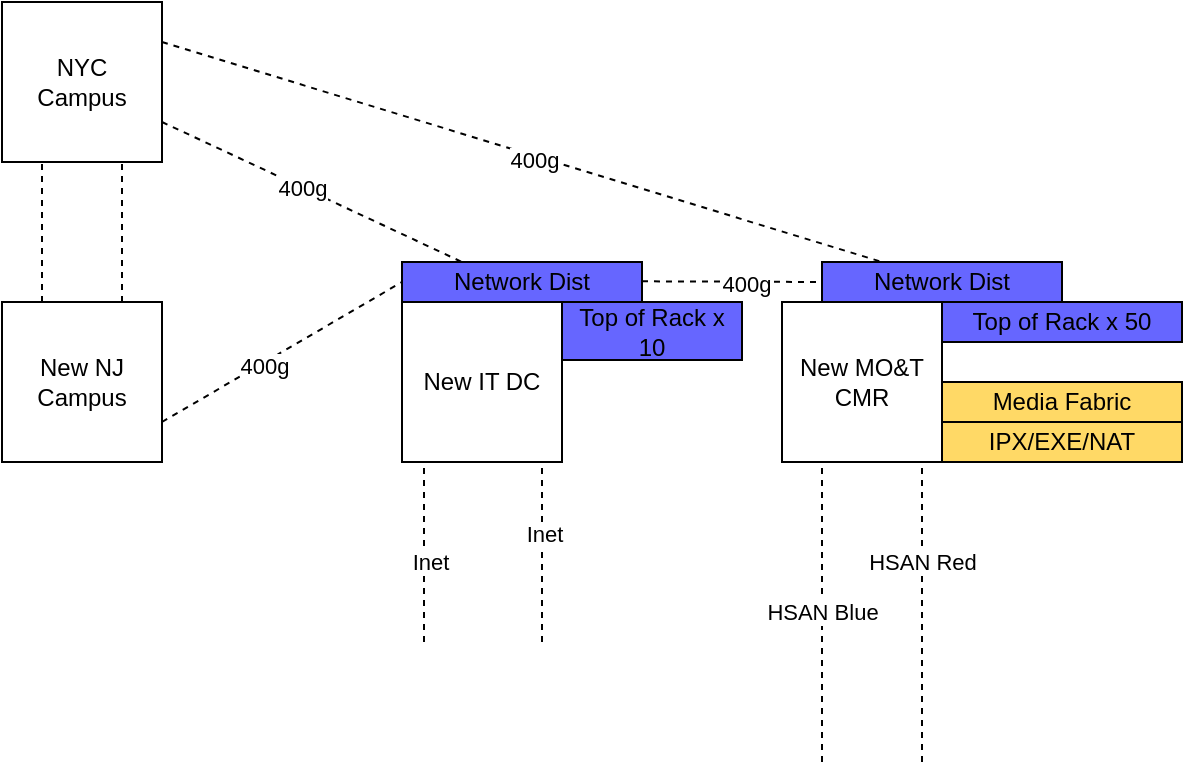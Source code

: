 <mxfile version="24.2.2" type="github">
  <diagram name="Page-1" id="822b0af5-4adb-64df-f703-e8dfc1f81529">
    <mxGraphModel dx="803" dy="410" grid="1" gridSize="10" guides="1" tooltips="1" connect="1" arrows="1" fold="1" page="1" pageScale="1" pageWidth="1100" pageHeight="850" background="none" math="0" shadow="0">
      <root>
        <mxCell id="0" />
        <mxCell id="1" parent="0" />
        <mxCell id="_0_Oxnv7YHFVLghpyNOd-2" value="&lt;div&gt;New IT DC&lt;/div&gt;" style="whiteSpace=wrap;html=1;aspect=fixed;" parent="1" vertex="1">
          <mxGeometry x="450" y="290" width="80" height="80" as="geometry" />
        </mxCell>
        <mxCell id="_0_Oxnv7YHFVLghpyNOd-3" value="&lt;div&gt;New MO&amp;amp;T CMR&lt;/div&gt;" style="whiteSpace=wrap;html=1;aspect=fixed;" parent="1" vertex="1">
          <mxGeometry x="640" y="290" width="80" height="80" as="geometry" />
        </mxCell>
        <mxCell id="_0_Oxnv7YHFVLghpyNOd-4" value="HSAN Blue" style="endArrow=none;dashed=1;html=1;rounded=0;" parent="1" edge="1">
          <mxGeometry x="0.002" width="50" height="50" relative="1" as="geometry">
            <mxPoint x="660" y="520" as="sourcePoint" />
            <mxPoint x="660" y="370" as="targetPoint" />
            <mxPoint as="offset" />
          </mxGeometry>
        </mxCell>
        <mxCell id="_0_Oxnv7YHFVLghpyNOd-5" value="" style="endArrow=none;dashed=1;html=1;rounded=0;exitX=1;exitY=0.25;exitDx=0;exitDy=0;entryX=0.25;entryY=0;entryDx=0;entryDy=0;" parent="1" source="_0_Oxnv7YHFVLghpyNOd-22" target="_VsdmuJrzBmnCs7lHmpX-2" edge="1">
          <mxGeometry width="50" height="50" relative="1" as="geometry">
            <mxPoint x="590" y="380" as="sourcePoint" />
            <mxPoint x="640" y="330" as="targetPoint" />
          </mxGeometry>
        </mxCell>
        <mxCell id="_0_Oxnv7YHFVLghpyNOd-13" value="400g" style="edgeLabel;html=1;align=center;verticalAlign=middle;resizable=0;points=[];" parent="_0_Oxnv7YHFVLghpyNOd-5" vertex="1" connectable="0">
          <mxGeometry x="0.036" y="-2" relative="1" as="geometry">
            <mxPoint as="offset" />
          </mxGeometry>
        </mxCell>
        <mxCell id="_0_Oxnv7YHFVLghpyNOd-6" value="" style="endArrow=none;dashed=1;html=1;rounded=0;exitX=1;exitY=0.75;exitDx=0;exitDy=0;entryX=0.25;entryY=0;entryDx=0;entryDy=0;" parent="1" source="_0_Oxnv7YHFVLghpyNOd-22" target="_VsdmuJrzBmnCs7lHmpX-3" edge="1">
          <mxGeometry width="50" height="50" relative="1" as="geometry">
            <mxPoint x="400" y="380" as="sourcePoint" />
            <mxPoint x="450" y="330" as="targetPoint" />
            <Array as="points" />
          </mxGeometry>
        </mxCell>
        <mxCell id="_0_Oxnv7YHFVLghpyNOd-12" value="400g" style="edgeLabel;html=1;align=center;verticalAlign=middle;resizable=0;points=[];" parent="_0_Oxnv7YHFVLghpyNOd-6" vertex="1" connectable="0">
          <mxGeometry x="-0.067" relative="1" as="geometry">
            <mxPoint as="offset" />
          </mxGeometry>
        </mxCell>
        <mxCell id="_0_Oxnv7YHFVLghpyNOd-7" value="" style="endArrow=none;dashed=1;html=1;rounded=0;entryX=0;entryY=0.5;entryDx=0;entryDy=0;exitX=1;exitY=0.75;exitDx=0;exitDy=0;" parent="1" target="_VsdmuJrzBmnCs7lHmpX-3" edge="1">
          <mxGeometry width="50" height="50" relative="1" as="geometry">
            <mxPoint x="330" y="350" as="sourcePoint" />
            <mxPoint x="400" y="450" as="targetPoint" />
          </mxGeometry>
        </mxCell>
        <mxCell id="_0_Oxnv7YHFVLghpyNOd-11" value="400g" style="edgeLabel;html=1;align=center;verticalAlign=middle;resizable=0;points=[];" parent="_0_Oxnv7YHFVLghpyNOd-7" vertex="1" connectable="0">
          <mxGeometry x="-0.167" y="-1" relative="1" as="geometry">
            <mxPoint as="offset" />
          </mxGeometry>
        </mxCell>
        <mxCell id="_0_Oxnv7YHFVLghpyNOd-8" value="" style="endArrow=none;dashed=1;html=1;rounded=0;exitX=1;exitY=0.75;exitDx=0;exitDy=0;entryX=0;entryY=0.5;entryDx=0;entryDy=0;" parent="1" target="_VsdmuJrzBmnCs7lHmpX-2" edge="1">
          <mxGeometry width="50" height="50" relative="1" as="geometry">
            <mxPoint x="570" y="279.66" as="sourcePoint" />
            <mxPoint x="680" y="279.66" as="targetPoint" />
          </mxGeometry>
        </mxCell>
        <mxCell id="_0_Oxnv7YHFVLghpyNOd-14" value="400g" style="edgeLabel;html=1;align=center;verticalAlign=middle;resizable=0;points=[];" parent="_0_Oxnv7YHFVLghpyNOd-8" vertex="1" connectable="0">
          <mxGeometry x="0.145" y="-1" relative="1" as="geometry">
            <mxPoint as="offset" />
          </mxGeometry>
        </mxCell>
        <mxCell id="_0_Oxnv7YHFVLghpyNOd-9" value="" style="endArrow=none;dashed=1;html=1;rounded=0;exitX=0.75;exitY=0;exitDx=0;exitDy=0;" parent="1" edge="1">
          <mxGeometry width="50" height="50" relative="1" as="geometry">
            <mxPoint x="520" y="460" as="sourcePoint" />
            <mxPoint x="520" y="370" as="targetPoint" />
          </mxGeometry>
        </mxCell>
        <mxCell id="_0_Oxnv7YHFVLghpyNOd-16" value="Inet" style="edgeLabel;html=1;align=center;verticalAlign=middle;resizable=0;points=[];" parent="_0_Oxnv7YHFVLghpyNOd-9" vertex="1" connectable="0">
          <mxGeometry x="0.2" y="-1" relative="1" as="geometry">
            <mxPoint as="offset" />
          </mxGeometry>
        </mxCell>
        <mxCell id="_0_Oxnv7YHFVLghpyNOd-10" value="" style="endArrow=none;dashed=1;html=1;rounded=0;exitX=0.25;exitY=0;exitDx=0;exitDy=0;" parent="1" edge="1">
          <mxGeometry width="50" height="50" relative="1" as="geometry">
            <mxPoint x="461" y="460" as="sourcePoint" />
            <mxPoint x="461" y="370" as="targetPoint" />
          </mxGeometry>
        </mxCell>
        <mxCell id="_0_Oxnv7YHFVLghpyNOd-15" value="Inet" style="edgeLabel;html=1;align=center;verticalAlign=middle;resizable=0;points=[];" parent="_0_Oxnv7YHFVLghpyNOd-10" vertex="1" connectable="0">
          <mxGeometry x="-0.111" y="-3" relative="1" as="geometry">
            <mxPoint as="offset" />
          </mxGeometry>
        </mxCell>
        <mxCell id="_0_Oxnv7YHFVLghpyNOd-22" value="&lt;div&gt;NYC&lt;/div&gt;&lt;div&gt;Campus&lt;br&gt;&lt;/div&gt;" style="whiteSpace=wrap;html=1;aspect=fixed;" parent="1" vertex="1">
          <mxGeometry x="250" y="140" width="80" height="80" as="geometry" />
        </mxCell>
        <mxCell id="_0_Oxnv7YHFVLghpyNOd-23" value="" style="endArrow=none;dashed=1;html=1;rounded=0;exitX=0.25;exitY=0;exitDx=0;exitDy=0;" parent="1" edge="1">
          <mxGeometry width="50" height="50" relative="1" as="geometry">
            <mxPoint x="270" y="290" as="sourcePoint" />
            <mxPoint x="270" y="220" as="targetPoint" />
          </mxGeometry>
        </mxCell>
        <mxCell id="_0_Oxnv7YHFVLghpyNOd-24" value="" style="endArrow=none;dashed=1;html=1;rounded=0;exitX=0.75;exitY=0;exitDx=0;exitDy=0;entryX=0.75;entryY=1;entryDx=0;entryDy=0;" parent="1" target="_0_Oxnv7YHFVLghpyNOd-22" edge="1">
          <mxGeometry width="50" height="50" relative="1" as="geometry">
            <mxPoint x="310" y="290" as="sourcePoint" />
            <mxPoint x="280" y="230" as="targetPoint" />
          </mxGeometry>
        </mxCell>
        <mxCell id="_0_Oxnv7YHFVLghpyNOd-25" value="Top of Rack x 50" style="rounded=0;whiteSpace=wrap;html=1;fillColor=#6666FF;" parent="1" vertex="1">
          <mxGeometry x="720" y="290" width="120" height="20" as="geometry" />
        </mxCell>
        <mxCell id="_VsdmuJrzBmnCs7lHmpX-1" value="Top of Rack x 10" style="rounded=0;whiteSpace=wrap;html=1;fillColor=#6666FF;" vertex="1" parent="1">
          <mxGeometry x="530" y="290" width="90" height="29" as="geometry" />
        </mxCell>
        <mxCell id="_VsdmuJrzBmnCs7lHmpX-2" value="Network Dist" style="rounded=0;whiteSpace=wrap;html=1;fillColor=#6666FF;" vertex="1" parent="1">
          <mxGeometry x="660" y="270" width="120" height="20" as="geometry" />
        </mxCell>
        <mxCell id="_VsdmuJrzBmnCs7lHmpX-3" value="Network Dist" style="rounded=0;whiteSpace=wrap;html=1;fillColor=#6666FF;" vertex="1" parent="1">
          <mxGeometry x="450" y="270" width="120" height="20" as="geometry" />
        </mxCell>
        <mxCell id="_VsdmuJrzBmnCs7lHmpX-4" value="New NJ Campus" style="whiteSpace=wrap;html=1;aspect=fixed;" vertex="1" parent="1">
          <mxGeometry x="250" y="290" width="80" height="80" as="geometry" />
        </mxCell>
        <mxCell id="_VsdmuJrzBmnCs7lHmpX-5" value="HSAN Red" style="endArrow=none;dashed=1;html=1;rounded=0;" edge="1" parent="1">
          <mxGeometry x="0.333" width="50" height="50" relative="1" as="geometry">
            <mxPoint x="710" y="520" as="sourcePoint" />
            <mxPoint x="710" y="370" as="targetPoint" />
            <mxPoint as="offset" />
          </mxGeometry>
        </mxCell>
        <mxCell id="_VsdmuJrzBmnCs7lHmpX-6" value="&lt;div&gt;IPX/EXE/NAT&lt;/div&gt;" style="rounded=0;whiteSpace=wrap;html=1;fillColor=#FFD966;" vertex="1" parent="1">
          <mxGeometry x="720" y="350" width="120" height="20" as="geometry" />
        </mxCell>
        <mxCell id="_VsdmuJrzBmnCs7lHmpX-7" value="&lt;div&gt;Media Fabric&lt;/div&gt;" style="rounded=0;whiteSpace=wrap;html=1;fillColor=#FFD966;" vertex="1" parent="1">
          <mxGeometry x="720" y="330" width="120" height="20" as="geometry" />
        </mxCell>
      </root>
    </mxGraphModel>
  </diagram>
</mxfile>
